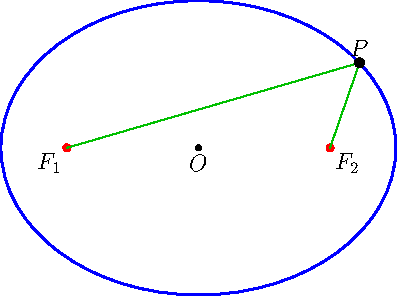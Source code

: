 import geometry;
size(7cm,0);
settings.tex="pdflatex";

// Define foci of ellipse
pair F1 = (-1, 0);
pair F2 = (1, 0);

// Distance between foci
real c = abs(F2 - F1) / 2;

// Semi-major axis (chosen so that 2a > 2c)
real a = 1.5;

// Semi-minor axis
real b = sqrt(a^2 - c^2);

// Center of ellipse
pair O = (F1 + F2) / 2;

// Draw the ellipse
path ell = ellipse(O, a, b);
draw(ell, blue + 1bp);

// Angles for lines from foci
real angle1 = 15;
real angle2 = 75;

// Direction vectors from foci
pair dir1 = dir(angle1);
pair dir2 = dir(angle2);

// Create lines from foci
pair P1 = F1 + 10 * dir1;
pair P2 = F2 + 10 * dir2;

// Find intersection point of the two lines with the ellipse
pair[] isect1 = intersectionpoints(ell, F1--P1);
pair[] isect2 = intersectionpoints(ell, F2--P2);

// Find the common point (if lines intersect on ellipse)
// Or find intersection of two lines first
pair P = extension(F1, F1 + dir1, F2, F2 + dir2);

// Find closest point on ellipse to P
real tmin = 0;
real dmin = abs(point(ell, 0) - P);
for (real t = 0; t <= length(ell); t += 0.01) {
    real d = abs(point(ell, t) - P);
    if (d < dmin) {
        dmin = d;
        tmin = t;
    }
}
pair P_ellipse = point(ell, tmin);

// Draw foci
dot(F1, red + 4bp);
dot(F2, red + 4bp);
label("$F_1$", F1, SW);
label("$F_2$", F2, SE);

// Draw lines from foci to point on ellipse
draw(F1--P_ellipse, heavygreen);
draw(F2--P_ellipse, heavygreen);

// Draw the point on ellipse
dot(P_ellipse, black + 5bp);
label("$P$", P_ellipse, N);

// Optional: Draw center
dot(O, black + 3bp);
label("$O$", O, S);
